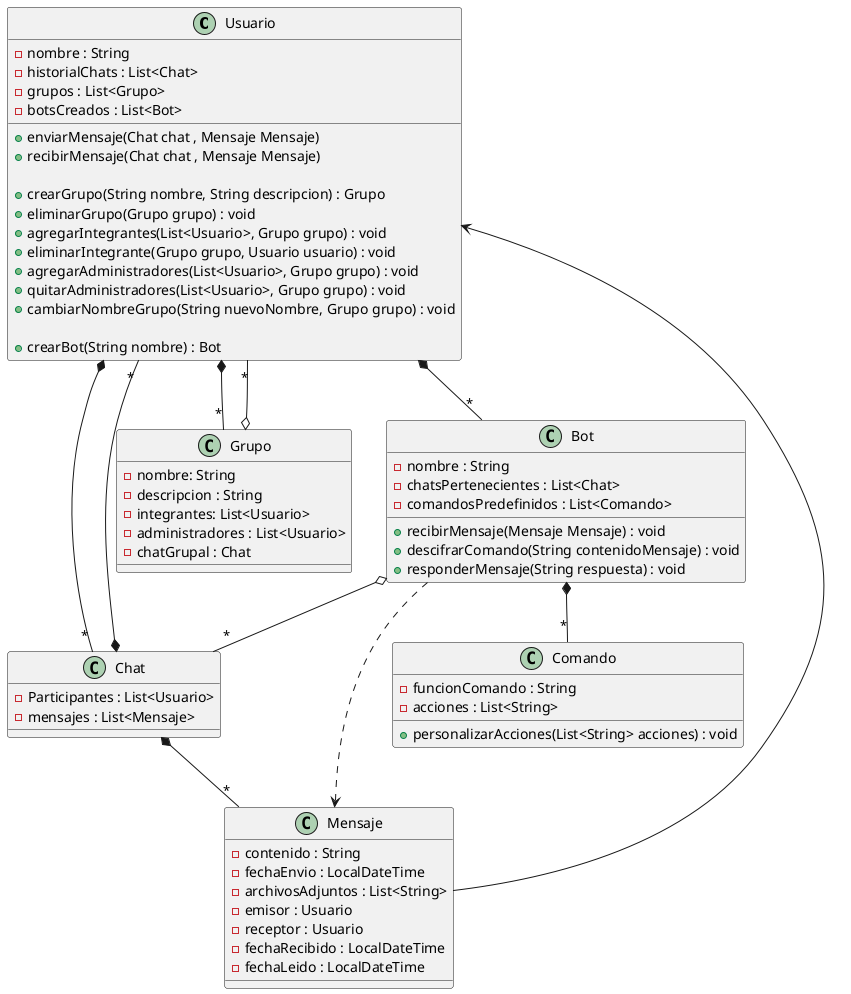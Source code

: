 @startuml DCL

Usuario  *-- "*" Chat
Chat *-- "*" Mensaje
Mensaje --> Usuario
Grupo o-- "*" Usuario
Usuario *-- "*" Bot
Bot ..> Mensaje
Usuario *-- "*" Grupo
Bot o-- "*" Chat
Bot *-- "*" Comando
Chat *-- "*" Usuario

class Usuario {
    - nombre : String
    - historialChats : List<Chat>
    - grupos : List<Grupo>
    - botsCreados : List<Bot>

    + enviarMensaje(Chat chat , Mensaje Mensaje)
    + recibirMensaje(Chat chat , Mensaje Mensaje)

    + crearGrupo(String nombre, String descripcion) : Grupo
    + eliminarGrupo(Grupo grupo) : void
    + agregarIntegrantes(List<Usuario>, Grupo grupo) : void
    + eliminarIntegrante(Grupo grupo, Usuario usuario) : void
    + agregarAdministradores(List<Usuario>, Grupo grupo) : void
    + quitarAdministradores(List<Usuario>, Grupo grupo) : void
    + cambiarNombreGrupo(String nuevoNombre, Grupo grupo) : void

    + crearBot(String nombre) : Bot

}

class Bot {
    - nombre : String
    - chatsPertenecientes : List<Chat>
    - comandosPredefinidos : List<Comando>
    + recibirMensaje(Mensaje Mensaje) : void
    + descifrarComando(String contenidoMensaje) : void 
    + responderMensaje(String respuesta) : void
}

class Comando {
    - funcionComando : String
    - acciones : List<String>
    + personalizarAcciones(List<String> acciones) : void
}

class Chat {
    - Participantes : List<Usuario>
    - mensajes : List<Mensaje>
}

class Mensaje {
    - contenido : String
    - fechaEnvio : LocalDateTime
    - archivosAdjuntos : List<String>
    - emisor : Usuario
    - receptor : Usuario 
    - fechaRecibido : LocalDateTime
    - fechaLeido : LocalDateTime
}

class Grupo {
    - nombre: String
    - descripcion : String
    - integrantes: List<Usuario>
    - administradores : List<Usuario>
    - chatGrupal : Chat
}
@enduml